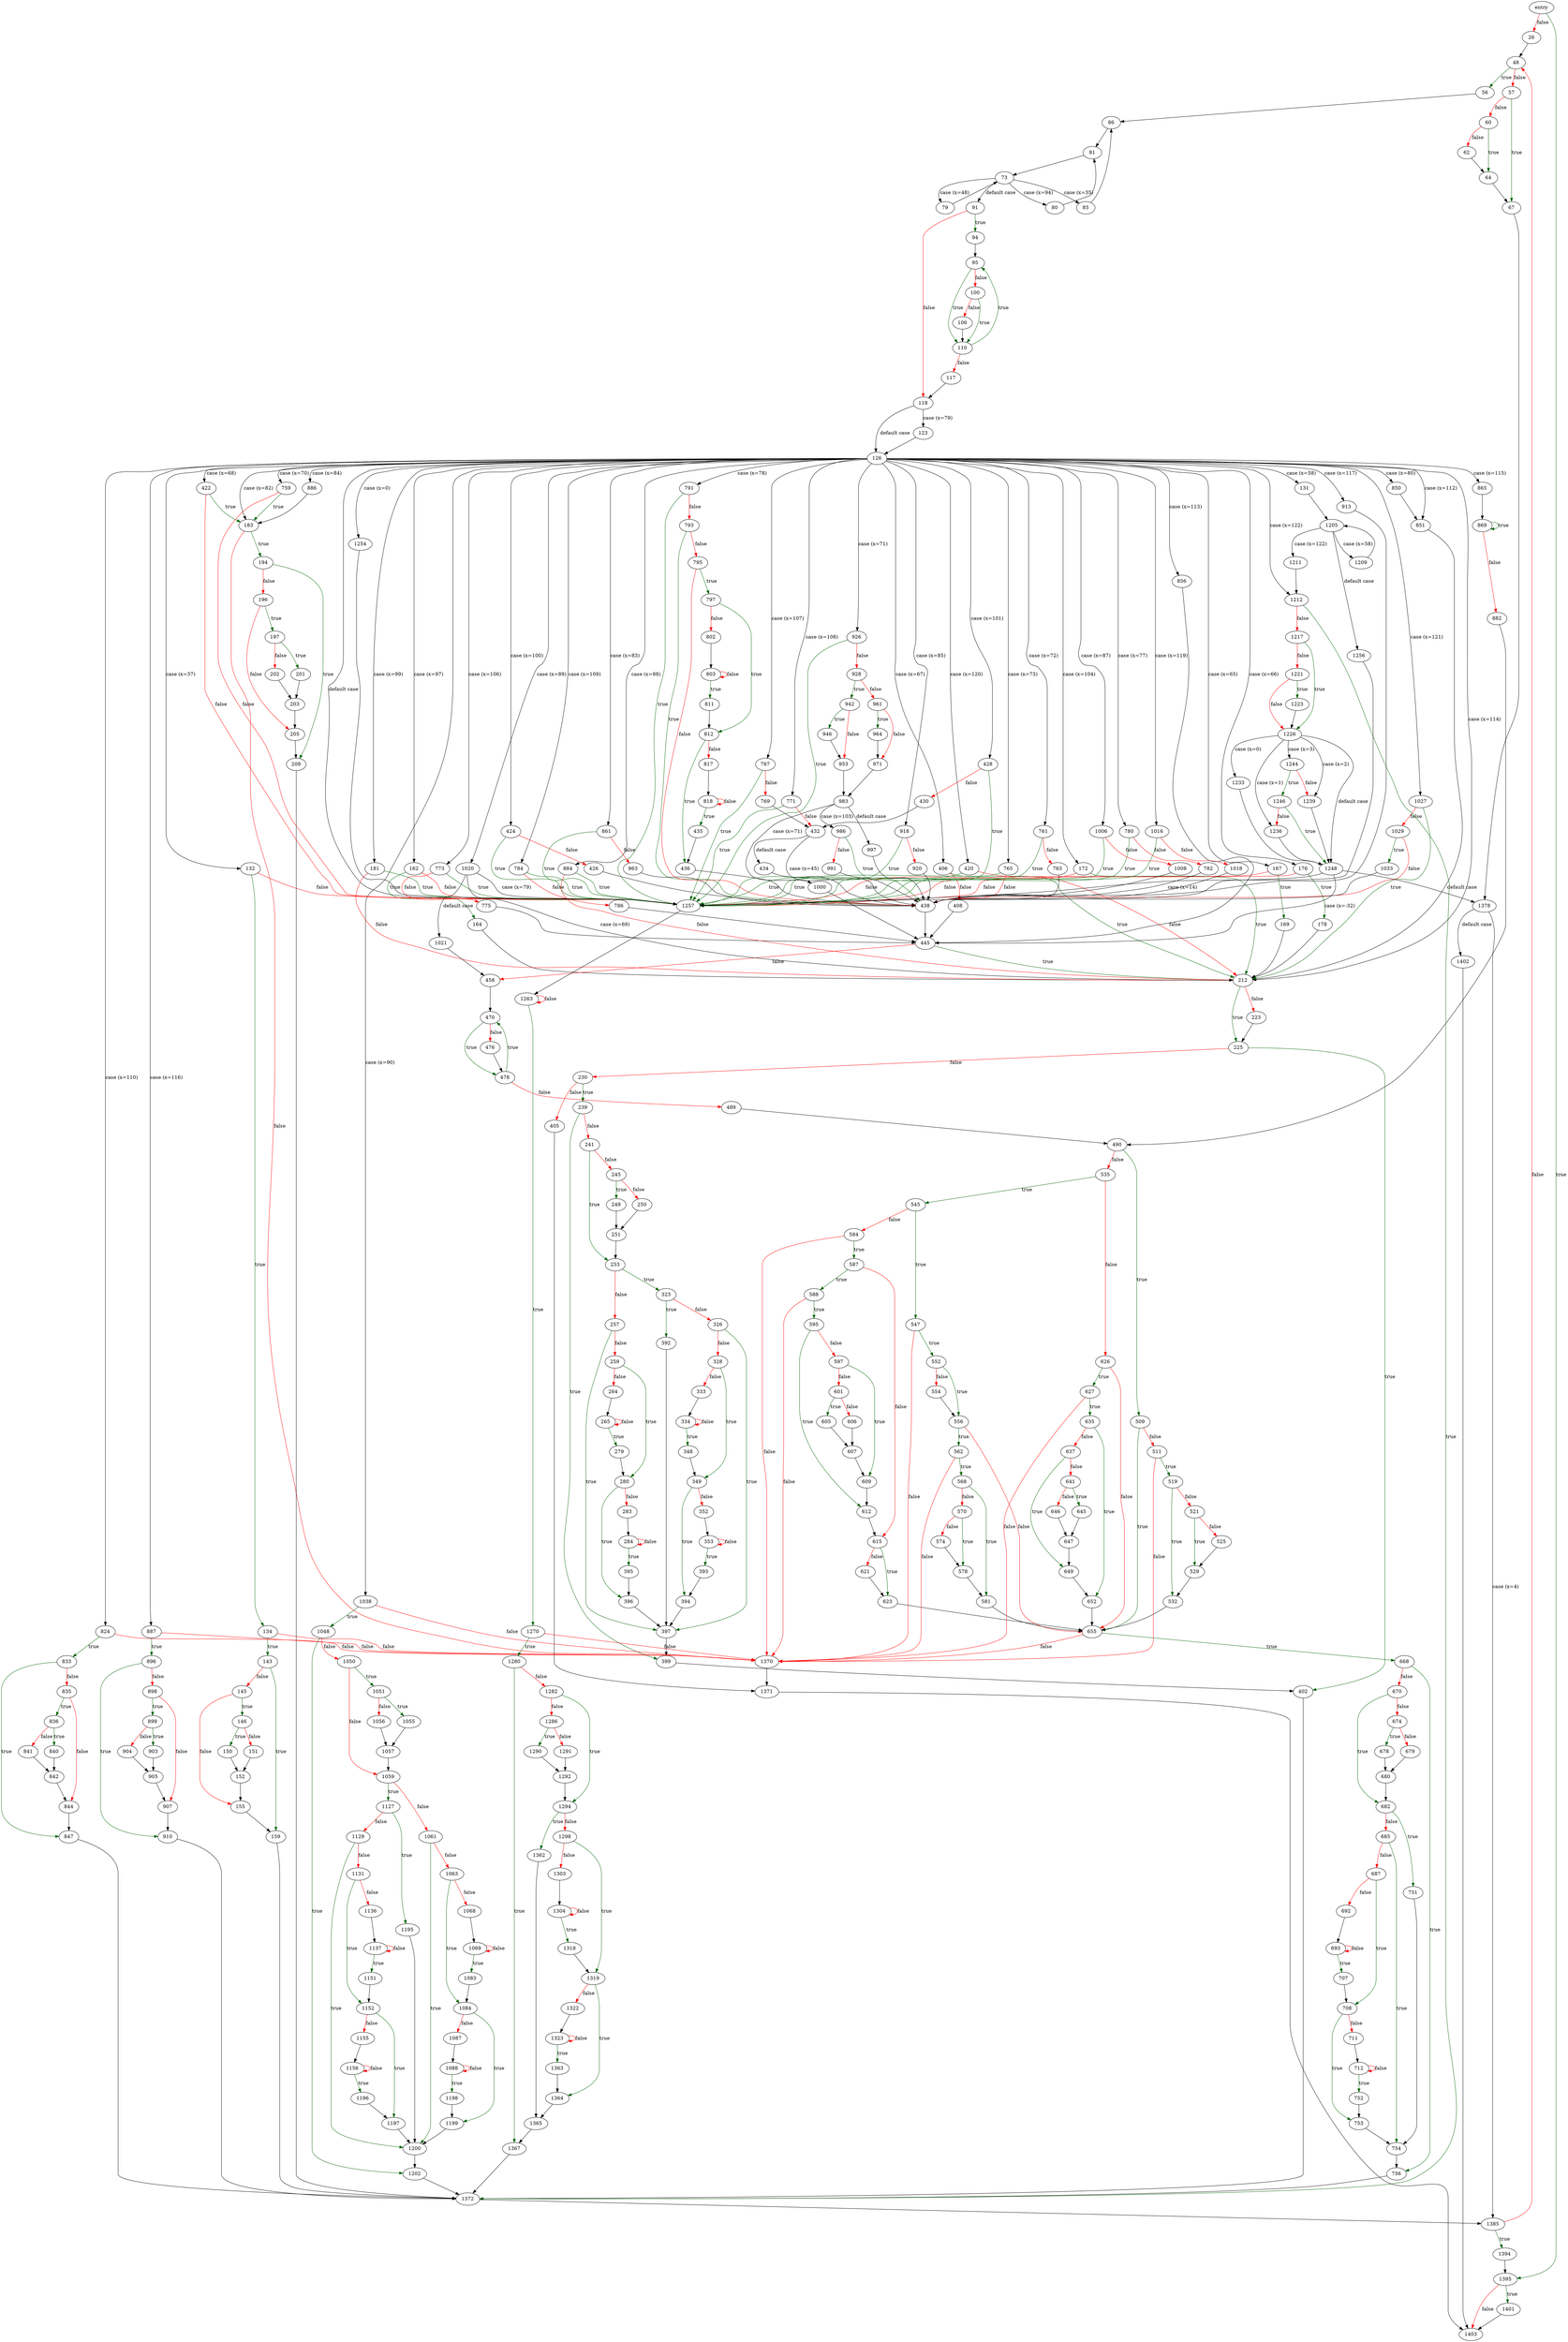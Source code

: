 digraph "__strftime_internal.312" {
	// Node definitions.
	7 [label=entry];
	26;
	48;
	56;
	57;
	60;
	62;
	64;
	67;
	73;
	79;
	80;
	81;
	85;
	86;
	91;
	94;
	95;
	100;
	106;
	110;
	117;
	118;
	123;
	126;
	131;
	132;
	134;
	143;
	145;
	146;
	150;
	151;
	152;
	155;
	159;
	162;
	164;
	167;
	169;
	172;
	176;
	178;
	181;
	183;
	194;
	196;
	197;
	201;
	202;
	203;
	205;
	209;
	212;
	223;
	225;
	230;
	239;
	241;
	245;
	249;
	250;
	251;
	253;
	257;
	259;
	264;
	265;
	279;
	280;
	283;
	284;
	323;
	326;
	328;
	333;
	334;
	348;
	349;
	352;
	353;
	392;
	393;
	394;
	395;
	396;
	397;
	399;
	402;
	405;
	406;
	408;
	420;
	422;
	424;
	426;
	428;
	430;
	432;
	434;
	435;
	436;
	438;
	445;
	458;
	470;
	476;
	478;
	489;
	490;
	509;
	511;
	519;
	521;
	525;
	529;
	532;
	535;
	545;
	547;
	552;
	554;
	556;
	562;
	568;
	570;
	574;
	578;
	581;
	584;
	587;
	588;
	595;
	597;
	601;
	605;
	606;
	607;
	609;
	612;
	615;
	621;
	623;
	626;
	627;
	635;
	637;
	641;
	645;
	646;
	647;
	649;
	652;
	655;
	668;
	670;
	674;
	678;
	679;
	680;
	682;
	685;
	687;
	692;
	693;
	707;
	708;
	711;
	712;
	751;
	752;
	753;
	754;
	756;
	759;
	761;
	763;
	765;
	767;
	769;
	771;
	773;
	775;
	780;
	782;
	784;
	786;
	791;
	793;
	795;
	797;
	802;
	803;
	811;
	812;
	817;
	818;
	824;
	833;
	835;
	836;
	840;
	841;
	842;
	844;
	847;
	850;
	851;
	856;
	861;
	863;
	865;
	869;
	882;
	884;
	886;
	887;
	896;
	898;
	899;
	903;
	904;
	905;
	907;
	910;
	913;
	918;
	920;
	926;
	928;
	942;
	946;
	953;
	961;
	964;
	971;
	983;
	986;
	991;
	997;
	1000;
	1006;
	1008;
	1016;
	1018;
	1020;
	1021;
	1027;
	1029;
	1033;
	1038;
	1048;
	1050;
	1051;
	1055;
	1056;
	1057;
	1059;
	1061;
	1063;
	1068;
	1069;
	1083;
	1084;
	1087;
	1088;
	1127;
	1129;
	1131;
	1136;
	1137;
	1151;
	1152;
	1155;
	1156;
	1195;
	1196;
	1197;
	1198;
	1199;
	1200;
	1202;
	1205;
	1209;
	1211;
	1212;
	1217;
	1221;
	1223;
	1226;
	1233;
	1236;
	1239;
	1244;
	1246;
	1248;
	1254;
	1256;
	1257;
	1263;
	1270;
	1280;
	1282;
	1286;
	1290;
	1291;
	1292;
	1294;
	1298;
	1303;
	1304;
	1318;
	1319;
	1322;
	1323;
	1362;
	1363;
	1364;
	1365;
	1367;
	1370;
	1371;
	1372;
	1378;
	1385;
	1394;
	1395;
	1401;
	1402;
	1403;

	// Edge definitions.
	7 -> 26 [
		color=red
		label=false
	];
	7 -> 1395 [
		color=darkgreen
		label=true
	];
	26 -> 48;
	48 -> 56 [
		color=darkgreen
		label=true
	];
	48 -> 57 [
		color=red
		label=false
	];
	56 -> 86;
	57 -> 60 [
		color=red
		label=false
	];
	57 -> 67 [
		color=darkgreen
		label=true
	];
	60 -> 62 [
		color=red
		label=false
	];
	60 -> 64 [
		color=darkgreen
		label=true
	];
	62 -> 64;
	64 -> 67;
	67 -> 1378;
	73 -> 79 [label="case (x=48)"];
	73 -> 80 [label="case (x=94)"];
	73 -> 85 [label="case (x=35)"];
	73 -> 91 [label="default case"];
	79 -> 73;
	80 -> 81;
	81 -> 73;
	85 -> 86;
	86 -> 81;
	91 -> 94 [
		color=darkgreen
		label=true
	];
	91 -> 118 [
		color=red
		label=false
	];
	94 -> 95;
	95 -> 100 [
		color=red
		label=false
	];
	95 -> 110 [
		color=darkgreen
		label=true
	];
	100 -> 106 [
		color=red
		label=false
	];
	100 -> 110 [
		color=darkgreen
		label=true
	];
	106 -> 110;
	110 -> 95 [
		color=darkgreen
		label=true
	];
	110 -> 117 [
		color=red
		label=false
	];
	117 -> 118;
	118 -> 123 [label="case (x=79)"];
	118 -> 126 [label="default case"];
	123 -> 126;
	126 -> 131 [label="case (x=58)"];
	126 -> 132 [label="case (x=37)"];
	126 -> 162 [label="case (x=97)"];
	126 -> 167 [label="case (x=65)"];
	126 -> 172 [label="case (x=104)"];
	126 -> 176 [label="case (x=66)"];
	126 -> 181 [label="case (x=99)"];
	126 -> 183 [label="case (x=82)"];
	126 -> 212 [label="case (x=114)"];
	126 -> 406 [label="case (x=67)"];
	126 -> 420 [label="case (x=120)"];
	126 -> 422 [label="case (x=68)"];
	126 -> 424 [label="case (x=100)"];
	126 -> 428 [label="case (x=101)"];
	126 -> 759 [label="case (x=70)"];
	126 -> 761 [label="case (x=72)"];
	126 -> 765 [label="case (x=73)"];
	126 -> 767 [label="case (x=107)"];
	126 -> 771 [label="case (x=108)"];
	126 -> 773 [label="case (x=106)"];
	126 -> 780 [label="case (x=77)"];
	126 -> 784 [label="case (x=109)"];
	126 -> 791 [label="case (x=78)"];
	126 -> 824 [label="case (x=110)"];
	126 -> 850 [label="case (x=80)"];
	126 -> 851 [label="case (x=112)"];
	126 -> 856 [label="case (x=113)"];
	126 -> 861 [label="case (x=83)"];
	126 -> 865 [label="case (x=115)"];
	126 -> 884 [label="case (x=88)"];
	126 -> 886 [label="case (x=84)"];
	126 -> 887 [label="case (x=116)"];
	126 -> 913 [label="case (x=117)"];
	126 -> 918 [label="case (x=85)"];
	126 -> 926 [label="case (x=71)"];
	126 -> 1006 [label="case (x=87)"];
	126 -> 1016 [label="case (x=119)"];
	126 -> 1020 [label="case (x=89)"];
	126 -> 1027 [label="case (x=121)"];
	126 -> 1038 [label="case (x=90)"];
	126 -> 1212 [label="case (x=122)"];
	126 -> 1254 [label="case (x=0)"];
	126 -> 1257 [label="default case"];
	131 -> 1205;
	132 -> 134 [
		color=darkgreen
		label=true
	];
	132 -> 1257 [
		color=red
		label=false
	];
	134 -> 143 [
		color=darkgreen
		label=true
	];
	134 -> 1370 [
		color=red
		label=false
	];
	143 -> 145 [
		color=red
		label=false
	];
	143 -> 159 [
		color=darkgreen
		label=true
	];
	145 -> 146 [
		color=darkgreen
		label=true
	];
	145 -> 155 [
		color=red
		label=false
	];
	146 -> 150 [
		color=darkgreen
		label=true
	];
	146 -> 151 [
		color=red
		label=false
	];
	150 -> 152;
	151 -> 152;
	152 -> 155;
	155 -> 159;
	159 -> 1372;
	162 -> 164 [
		color=darkgreen
		label=true
	];
	162 -> 1257 [
		color=red
		label=false
	];
	164 -> 212;
	167 -> 169 [
		color=darkgreen
		label=true
	];
	167 -> 1257 [
		color=red
		label=false
	];
	169 -> 212;
	172 -> 212 [
		color=darkgreen
		label=true
	];
	172 -> 1257 [
		color=red
		label=false
	];
	176 -> 178 [
		color=darkgreen
		label=true
	];
	176 -> 1257 [
		color=red
		label=false
	];
	178 -> 212;
	181 -> 212 [
		color=red
		label=false
	];
	181 -> 1257 [
		color=darkgreen
		label=true
	];
	183 -> 194 [
		color=darkgreen
		label=true
	];
	183 -> 1370 [
		color=red
		label=false
	];
	194 -> 196 [
		color=red
		label=false
	];
	194 -> 209 [
		color=darkgreen
		label=true
	];
	196 -> 197 [
		color=darkgreen
		label=true
	];
	196 -> 205 [
		color=red
		label=false
	];
	197 -> 201 [
		color=darkgreen
		label=true
	];
	197 -> 202 [
		color=red
		label=false
	];
	201 -> 203;
	202 -> 203;
	203 -> 205;
	205 -> 209;
	209 -> 1372;
	212 -> 223 [
		color=red
		label=false
	];
	212 -> 225 [
		color=darkgreen
		label=true
	];
	223 -> 225;
	225 -> 230 [
		color=red
		label=false
	];
	225 -> 402 [
		color=darkgreen
		label=true
	];
	230 -> 239 [
		color=darkgreen
		label=true
	];
	230 -> 405 [
		color=red
		label=false
	];
	239 -> 241 [
		color=red
		label=false
	];
	239 -> 399 [
		color=darkgreen
		label=true
	];
	241 -> 245 [
		color=red
		label=false
	];
	241 -> 253 [
		color=darkgreen
		label=true
	];
	245 -> 249 [
		color=darkgreen
		label=true
	];
	245 -> 250 [
		color=red
		label=false
	];
	249 -> 251;
	250 -> 251;
	251 -> 253;
	253 -> 257 [
		color=red
		label=false
	];
	253 -> 323 [
		color=darkgreen
		label=true
	];
	257 -> 259 [
		color=red
		label=false
	];
	257 -> 397 [
		color=darkgreen
		label=true
	];
	259 -> 264 [
		color=red
		label=false
	];
	259 -> 280 [
		color=darkgreen
		label=true
	];
	264 -> 265;
	265 -> 265 [
		color=red
		label=false
	];
	265 -> 279 [
		color=darkgreen
		label=true
	];
	279 -> 280;
	280 -> 283 [
		color=red
		label=false
	];
	280 -> 396 [
		color=darkgreen
		label=true
	];
	283 -> 284;
	284 -> 284 [
		color=red
		label=false
	];
	284 -> 395 [
		color=darkgreen
		label=true
	];
	323 -> 326 [
		color=red
		label=false
	];
	323 -> 392 [
		color=darkgreen
		label=true
	];
	326 -> 328 [
		color=red
		label=false
	];
	326 -> 397 [
		color=darkgreen
		label=true
	];
	328 -> 333 [
		color=red
		label=false
	];
	328 -> 349 [
		color=darkgreen
		label=true
	];
	333 -> 334;
	334 -> 334 [
		color=red
		label=false
	];
	334 -> 348 [
		color=darkgreen
		label=true
	];
	348 -> 349;
	349 -> 352 [
		color=red
		label=false
	];
	349 -> 394 [
		color=darkgreen
		label=true
	];
	352 -> 353;
	353 -> 353 [
		color=red
		label=false
	];
	353 -> 393 [
		color=darkgreen
		label=true
	];
	392 -> 397;
	393 -> 394;
	394 -> 397;
	395 -> 396;
	396 -> 397;
	397 -> 399;
	399 -> 402;
	402 -> 1372;
	405 -> 1371;
	406 -> 212 [
		color=darkgreen
		label=true
	];
	406 -> 408 [
		color=red
		label=false
	];
	408 -> 445;
	420 -> 212 [
		color=red
		label=false
	];
	420 -> 1257 [
		color=darkgreen
		label=true
	];
	422 -> 183 [
		color=darkgreen
		label=true
	];
	422 -> 1257 [
		color=red
		label=false
	];
	424 -> 426 [
		color=red
		label=false
	];
	424 -> 1257 [
		color=darkgreen
		label=true
	];
	426 -> 438;
	428 -> 430 [
		color=red
		label=false
	];
	428 -> 1257 [
		color=darkgreen
		label=true
	];
	430 -> 432;
	432 -> 434 [label="default case"];
	432 -> 438 [label="case (x=45)"];
	434 -> 438;
	435 -> 436;
	436 -> 438;
	438 -> 445;
	445 -> 212 [
		color=darkgreen
		label=true
	];
	445 -> 458 [
		color=red
		label=false
	];
	458 -> 470;
	470 -> 476 [
		color=red
		label=false
	];
	470 -> 478 [
		color=darkgreen
		label=true
	];
	476 -> 478;
	478 -> 470 [
		color=darkgreen
		label=true
	];
	478 -> 489 [
		color=red
		label=false
	];
	489 -> 490;
	490 -> 509 [
		color=darkgreen
		label=true
	];
	490 -> 535 [
		color=red
		label=false
	];
	509 -> 511 [
		color=red
		label=false
	];
	509 -> 655 [
		color=darkgreen
		label=true
	];
	511 -> 519 [
		color=darkgreen
		label=true
	];
	511 -> 1370 [
		color=red
		label=false
	];
	519 -> 521 [
		color=red
		label=false
	];
	519 -> 532 [
		color=darkgreen
		label=true
	];
	521 -> 525 [
		color=red
		label=false
	];
	521 -> 529 [
		color=darkgreen
		label=true
	];
	525 -> 529;
	529 -> 532;
	532 -> 655;
	535 -> 545 [
		color=darkgreen
		label=true
	];
	535 -> 626 [
		color=red
		label=false
	];
	545 -> 547 [
		color=darkgreen
		label=true
	];
	545 -> 584 [
		color=red
		label=false
	];
	547 -> 552 [
		color=darkgreen
		label=true
	];
	547 -> 1370 [
		color=red
		label=false
	];
	552 -> 554 [
		color=red
		label=false
	];
	552 -> 556 [
		color=darkgreen
		label=true
	];
	554 -> 556;
	556 -> 562 [
		color=darkgreen
		label=true
	];
	556 -> 655 [
		color=red
		label=false
	];
	562 -> 568 [
		color=darkgreen
		label=true
	];
	562 -> 1370 [
		color=red
		label=false
	];
	568 -> 570 [
		color=red
		label=false
	];
	568 -> 581 [
		color=darkgreen
		label=true
	];
	570 -> 574 [
		color=red
		label=false
	];
	570 -> 578 [
		color=darkgreen
		label=true
	];
	574 -> 578;
	578 -> 581;
	581 -> 655;
	584 -> 587 [
		color=darkgreen
		label=true
	];
	584 -> 1370 [
		color=red
		label=false
	];
	587 -> 588 [
		color=darkgreen
		label=true
	];
	587 -> 615 [
		color=red
		label=false
	];
	588 -> 595 [
		color=darkgreen
		label=true
	];
	588 -> 1370 [
		color=red
		label=false
	];
	595 -> 597 [
		color=red
		label=false
	];
	595 -> 612 [
		color=darkgreen
		label=true
	];
	597 -> 601 [
		color=red
		label=false
	];
	597 -> 609 [
		color=darkgreen
		label=true
	];
	601 -> 605 [
		color=darkgreen
		label=true
	];
	601 -> 606 [
		color=red
		label=false
	];
	605 -> 607;
	606 -> 607;
	607 -> 609;
	609 -> 612;
	612 -> 615;
	615 -> 621 [
		color=red
		label=false
	];
	615 -> 623 [
		color=darkgreen
		label=true
	];
	621 -> 623;
	623 -> 655;
	626 -> 627 [
		color=darkgreen
		label=true
	];
	626 -> 655 [
		color=red
		label=false
	];
	627 -> 635 [
		color=darkgreen
		label=true
	];
	627 -> 1370 [
		color=red
		label=false
	];
	635 -> 637 [
		color=red
		label=false
	];
	635 -> 652 [
		color=darkgreen
		label=true
	];
	637 -> 641 [
		color=red
		label=false
	];
	637 -> 649 [
		color=darkgreen
		label=true
	];
	641 -> 645 [
		color=darkgreen
		label=true
	];
	641 -> 646 [
		color=red
		label=false
	];
	645 -> 647;
	646 -> 647;
	647 -> 649;
	649 -> 652;
	652 -> 655;
	655 -> 668 [
		color=darkgreen
		label=true
	];
	655 -> 1370 [
		color=red
		label=false
	];
	668 -> 670 [
		color=red
		label=false
	];
	668 -> 756 [
		color=darkgreen
		label=true
	];
	670 -> 674 [
		color=red
		label=false
	];
	670 -> 682 [
		color=darkgreen
		label=true
	];
	674 -> 678 [
		color=darkgreen
		label=true
	];
	674 -> 679 [
		color=red
		label=false
	];
	678 -> 680;
	679 -> 680;
	680 -> 682;
	682 -> 685 [
		color=red
		label=false
	];
	682 -> 751 [
		color=darkgreen
		label=true
	];
	685 -> 687 [
		color=red
		label=false
	];
	685 -> 754 [
		color=darkgreen
		label=true
	];
	687 -> 692 [
		color=red
		label=false
	];
	687 -> 708 [
		color=darkgreen
		label=true
	];
	692 -> 693;
	693 -> 693 [
		color=red
		label=false
	];
	693 -> 707 [
		color=darkgreen
		label=true
	];
	707 -> 708;
	708 -> 711 [
		color=red
		label=false
	];
	708 -> 753 [
		color=darkgreen
		label=true
	];
	711 -> 712;
	712 -> 712 [
		color=red
		label=false
	];
	712 -> 752 [
		color=darkgreen
		label=true
	];
	751 -> 754;
	752 -> 753;
	753 -> 754;
	754 -> 756;
	756 -> 1372;
	759 -> 183 [
		color=darkgreen
		label=true
	];
	759 -> 1257 [
		color=red
		label=false
	];
	761 -> 763 [
		color=red
		label=false
	];
	761 -> 1257 [
		color=darkgreen
		label=true
	];
	763 -> 438;
	765 -> 438 [
		color=red
		label=false
	];
	765 -> 1257 [
		color=darkgreen
		label=true
	];
	767 -> 769 [
		color=red
		label=false
	];
	767 -> 1257 [
		color=darkgreen
		label=true
	];
	769 -> 432;
	771 -> 432 [
		color=red
		label=false
	];
	771 -> 1257 [
		color=darkgreen
		label=true
	];
	773 -> 775 [
		color=red
		label=false
	];
	773 -> 1257 [
		color=darkgreen
		label=true
	];
	775 -> 445;
	780 -> 782 [
		color=red
		label=false
	];
	780 -> 1257 [
		color=darkgreen
		label=true
	];
	782 -> 438;
	784 -> 786 [
		color=red
		label=false
	];
	784 -> 1257 [
		color=darkgreen
		label=true
	];
	786 -> 445;
	791 -> 793 [
		color=red
		label=false
	];
	791 -> 1257 [
		color=darkgreen
		label=true
	];
	793 -> 438 [
		color=darkgreen
		label=true
	];
	793 -> 795 [
		color=red
		label=false
	];
	795 -> 438 [
		color=red
		label=false
	];
	795 -> 797 [
		color=darkgreen
		label=true
	];
	797 -> 802 [
		color=red
		label=false
	];
	797 -> 812 [
		color=darkgreen
		label=true
	];
	802 -> 803;
	803 -> 803 [
		color=red
		label=false
	];
	803 -> 811 [
		color=darkgreen
		label=true
	];
	811 -> 812;
	812 -> 436 [
		color=darkgreen
		label=true
	];
	812 -> 817 [
		color=red
		label=false
	];
	817 -> 818;
	818 -> 435 [
		color=darkgreen
		label=true
	];
	818 -> 818 [
		color=red
		label=false
	];
	824 -> 833 [
		color=darkgreen
		label=true
	];
	824 -> 1370 [
		color=red
		label=false
	];
	833 -> 835 [
		color=red
		label=false
	];
	833 -> 847 [
		color=darkgreen
		label=true
	];
	835 -> 836 [
		color=darkgreen
		label=true
	];
	835 -> 844 [
		color=red
		label=false
	];
	836 -> 840 [
		color=darkgreen
		label=true
	];
	836 -> 841 [
		color=red
		label=false
	];
	840 -> 842;
	841 -> 842;
	842 -> 844;
	844 -> 847;
	847 -> 1372;
	850 -> 851;
	851 -> 212;
	856 -> 445;
	861 -> 863 [
		color=red
		label=false
	];
	861 -> 1257 [
		color=darkgreen
		label=true
	];
	863 -> 438;
	865 -> 869;
	869 -> 869 [
		color=darkgreen
		label=true
	];
	869 -> 882 [
		color=red
		label=false
	];
	882 -> 490;
	884 -> 212 [
		color=red
		label=false
	];
	884 -> 1257 [
		color=darkgreen
		label=true
	];
	886 -> 183;
	887 -> 896 [
		color=darkgreen
		label=true
	];
	887 -> 1370 [
		color=red
		label=false
	];
	896 -> 898 [
		color=red
		label=false
	];
	896 -> 910 [
		color=darkgreen
		label=true
	];
	898 -> 899 [
		color=darkgreen
		label=true
	];
	898 -> 907 [
		color=red
		label=false
	];
	899 -> 903 [
		color=darkgreen
		label=true
	];
	899 -> 904 [
		color=red
		label=false
	];
	903 -> 905;
	904 -> 905;
	905 -> 907;
	907 -> 910;
	910 -> 1372;
	913 -> 438;
	918 -> 920 [
		color=red
		label=false
	];
	918 -> 1257 [
		color=darkgreen
		label=true
	];
	920 -> 438;
	926 -> 928 [
		color=red
		label=false
	];
	926 -> 1257 [
		color=darkgreen
		label=true
	];
	928 -> 942 [
		color=darkgreen
		label=true
	];
	928 -> 961 [
		color=red
		label=false
	];
	942 -> 946 [
		color=darkgreen
		label=true
	];
	942 -> 953 [
		color=red
		label=false
	];
	946 -> 953;
	953 -> 983;
	961 -> 964 [
		color=darkgreen
		label=true
	];
	961 -> 971 [
		color=red
		label=false
	];
	964 -> 971;
	971 -> 983;
	983 -> 986 [label="case (x=103)"];
	983 -> 997 [label="default case"];
	983 -> 1000 [label="case (x=71)"];
	986 -> 438 [
		color=darkgreen
		label=true
	];
	986 -> 991 [
		color=red
		label=false
	];
	991 -> 438;
	997 -> 438;
	1000 -> 445;
	1006 -> 1008 [
		color=red
		label=false
	];
	1006 -> 1257 [
		color=darkgreen
		label=true
	];
	1008 -> 438;
	1016 -> 1018 [
		color=red
		label=false
	];
	1016 -> 1257 [
		color=darkgreen
		label=true
	];
	1018 -> 438;
	1020 -> 212 [label="case (x=69)"];
	1020 -> 1021 [label="default case"];
	1020 -> 1257 [label="case (x=79)"];
	1021 -> 458;
	1027 -> 212 [
		color=darkgreen
		label=true
	];
	1027 -> 1029 [
		color=red
		label=false
	];
	1029 -> 438 [
		color=red
		label=false
	];
	1029 -> 1033 [
		color=darkgreen
		label=true
	];
	1033 -> 438;
	1038 -> 1048 [
		color=darkgreen
		label=true
	];
	1038 -> 1370 [
		color=red
		label=false
	];
	1048 -> 1050 [
		color=red
		label=false
	];
	1048 -> 1202 [
		color=darkgreen
		label=true
	];
	1050 -> 1051 [
		color=darkgreen
		label=true
	];
	1050 -> 1059 [
		color=red
		label=false
	];
	1051 -> 1055 [
		color=darkgreen
		label=true
	];
	1051 -> 1056 [
		color=red
		label=false
	];
	1055 -> 1057;
	1056 -> 1057;
	1057 -> 1059;
	1059 -> 1061 [
		color=red
		label=false
	];
	1059 -> 1127 [
		color=darkgreen
		label=true
	];
	1061 -> 1063 [
		color=red
		label=false
	];
	1061 -> 1200 [
		color=darkgreen
		label=true
	];
	1063 -> 1068 [
		color=red
		label=false
	];
	1063 -> 1084 [
		color=darkgreen
		label=true
	];
	1068 -> 1069;
	1069 -> 1069 [
		color=red
		label=false
	];
	1069 -> 1083 [
		color=darkgreen
		label=true
	];
	1083 -> 1084;
	1084 -> 1087 [
		color=red
		label=false
	];
	1084 -> 1199 [
		color=darkgreen
		label=true
	];
	1087 -> 1088;
	1088 -> 1088 [
		color=red
		label=false
	];
	1088 -> 1198 [
		color=darkgreen
		label=true
	];
	1127 -> 1129 [
		color=red
		label=false
	];
	1127 -> 1195 [
		color=darkgreen
		label=true
	];
	1129 -> 1131 [
		color=red
		label=false
	];
	1129 -> 1200 [
		color=darkgreen
		label=true
	];
	1131 -> 1136 [
		color=red
		label=false
	];
	1131 -> 1152 [
		color=darkgreen
		label=true
	];
	1136 -> 1137;
	1137 -> 1137 [
		color=red
		label=false
	];
	1137 -> 1151 [
		color=darkgreen
		label=true
	];
	1151 -> 1152;
	1152 -> 1155 [
		color=red
		label=false
	];
	1152 -> 1197 [
		color=darkgreen
		label=true
	];
	1155 -> 1156;
	1156 -> 1156 [
		color=red
		label=false
	];
	1156 -> 1196 [
		color=darkgreen
		label=true
	];
	1195 -> 1200;
	1196 -> 1197;
	1197 -> 1200;
	1198 -> 1199;
	1199 -> 1200;
	1200 -> 1202;
	1202 -> 1372;
	1205 -> 1209 [label="case (x=58)"];
	1205 -> 1211 [label="case (x=122)"];
	1205 -> 1256 [label="default case"];
	1209 -> 1205;
	1211 -> 1212;
	1212 -> 1217 [
		color=red
		label=false
	];
	1212 -> 1372 [
		color=darkgreen
		label=true
	];
	1217 -> 1221 [
		color=red
		label=false
	];
	1217 -> 1226 [
		color=darkgreen
		label=true
	];
	1221 -> 1223 [
		color=darkgreen
		label=true
	];
	1221 -> 1226 [
		color=red
		label=false
	];
	1223 -> 1226;
	1226 -> 1233 [label="case (x=0)"];
	1226 -> 1236 [label="case (x=1)"];
	1226 -> 1239 [label="case (x=2)"];
	1226 -> 1244 [label="case (x=3)"];
	1226 -> 1248 [label="default case"];
	1233 -> 1248;
	1236 -> 1248;
	1239 -> 1248;
	1244 -> 1239 [
		color=red
		label=false
	];
	1244 -> 1246 [
		color=darkgreen
		label=true
	];
	1246 -> 1236 [
		color=red
		label=false
	];
	1246 -> 1248 [
		color=darkgreen
		label=true
	];
	1248 -> 445 [label="case (x=-32)"];
	1248 -> 1257 [label="case (x=14)"];
	1248 -> 1378 [label="default case"];
	1254 -> 1257;
	1256 -> 1257;
	1257 -> 1263;
	1263 -> 1263 [
		color=red
		label=false
	];
	1263 -> 1270 [
		color=darkgreen
		label=true
	];
	1270 -> 1280 [
		color=darkgreen
		label=true
	];
	1270 -> 1370 [
		color=red
		label=false
	];
	1280 -> 1282 [
		color=red
		label=false
	];
	1280 -> 1367 [
		color=darkgreen
		label=true
	];
	1282 -> 1286 [
		color=red
		label=false
	];
	1282 -> 1294 [
		color=darkgreen
		label=true
	];
	1286 -> 1290 [
		color=darkgreen
		label=true
	];
	1286 -> 1291 [
		color=red
		label=false
	];
	1290 -> 1292;
	1291 -> 1292;
	1292 -> 1294;
	1294 -> 1298 [
		color=red
		label=false
	];
	1294 -> 1362 [
		color=darkgreen
		label=true
	];
	1298 -> 1303 [
		color=red
		label=false
	];
	1298 -> 1319 [
		color=darkgreen
		label=true
	];
	1303 -> 1304;
	1304 -> 1304 [
		color=red
		label=false
	];
	1304 -> 1318 [
		color=darkgreen
		label=true
	];
	1318 -> 1319;
	1319 -> 1322 [
		color=red
		label=false
	];
	1319 -> 1364 [
		color=darkgreen
		label=true
	];
	1322 -> 1323;
	1323 -> 1323 [
		color=red
		label=false
	];
	1323 -> 1363 [
		color=darkgreen
		label=true
	];
	1362 -> 1365;
	1363 -> 1364;
	1364 -> 1365;
	1365 -> 1367;
	1367 -> 1372;
	1370 -> 1371;
	1371 -> 1403;
	1372 -> 1385;
	1378 -> 1385 [label="case (x=4)"];
	1378 -> 1402 [label="default case"];
	1385 -> 48 [
		color=red
		label=false
	];
	1385 -> 1394 [
		color=darkgreen
		label=true
	];
	1394 -> 1395;
	1395 -> 1401 [
		color=darkgreen
		label=true
	];
	1395 -> 1403 [
		color=red
		label=false
	];
	1401 -> 1403;
	1402 -> 1403;
}